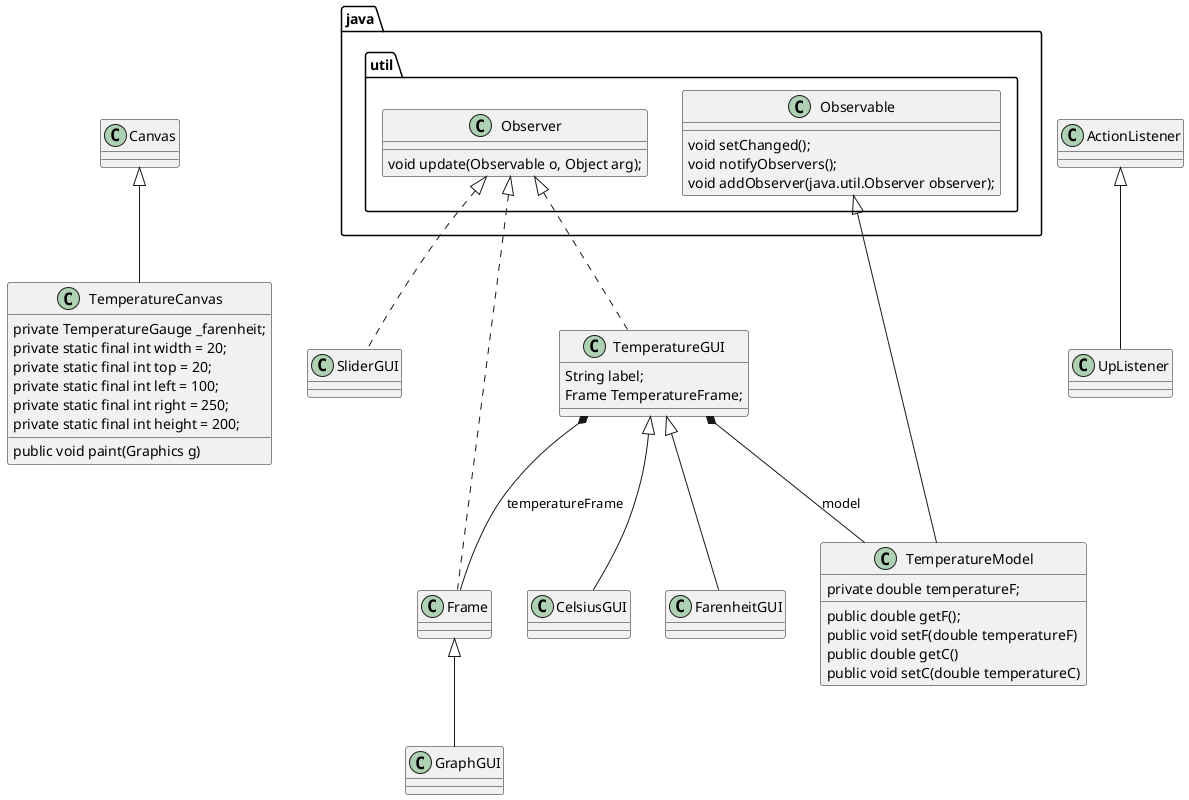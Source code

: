 @startuml Diagramme de classe

class java.util.Observer {
     void update(Observable o, Object arg);
}
class java.util.Observable {
    void setChanged();
    void notifyObservers();
    void addObserver(java.util.Observer observer);
}
class TemperatureGUI{
    String label;
    Frame TemperatureFrame;
}

class TemperatureModel{
    public double getF();
    public void setF(double temperatureF)
    public double getC()
    public void setC(double temperatureC)
    private double temperatureF;
}

Class TemperatureCanvas{
    private TemperatureGauge _farenheit;
	private static final int width = 20;
	private static final int top = 20;
	private static final int left = 100;
	private static final int right = 250;
	private static final int height = 200;
    public void paint(Graphics g)
}

TemperatureGUI *-- TemperatureModel: model
TemperatureGUI *-- Frame: temperatureFrame

UpListener --up|> ActionListener

CelsiusGUI --up|> TemperatureGUI
FarenheitGUI --up|> TemperatureGUI

GraphGUI --up|> Frame 
 
TemperatureCanvas --up|> Canvas

TemperatureModel --up|> java.util.Observable

SliderGUI .-up|> java.util.Observer
TemperatureGUI .-up|> java.util.Observer
Frame .-up|>  java.util.Observer



@enduml

@startuml Diagramme de séquence
skinparam Style strictuml
title Diagramme séquence MVCTempConvert
actor main
participant "temperature:TemperatureModel" as TemperatureModel
participant FarenheitGUI
participant TemperatureGUI
participant "temperatureFrame:Frame" as Frame
participant "display:TextField" as TextField
participant "buttons:Panel" as Panel
participant "upButton:Button" as upButton
participant "downButton:Button" as downButton


main -> TemperatureModel **: temperature = new()
main -> FarenheitGUI **: new(temperature, 100,100)
FarenheitGUI -> TemperatureGUI **: new(model, h,v)


TemperatureGUI -> Frame **: temperatureFrame = new(String label)
TemperatureGUI -> TextField **: display = new()
TemperatureGUI -> upButton **: upButton = new(String label)
TemperatureGUI -> downButton **: downButton = new(String label)
TemperatureGUI -> Label **: label = new(label)
TemperatureGUI -> Frame: add(String position, label)
TemperatureGUI -> Frame: add(String position, display)
TemperatureGUI -> Panel **: buttons = new()
TemperatureGUI -> Panel: add(upButton);
TemperatureGUI -> Panel: add(downButton);
TemperatureGUI -> Frame: add(position,buttons);
participant "closeListener:CloseListener" as closeListener
TemperatureGUI -> closeListener**: new()
TemperatureGUI -> Frame: addWindowListener(closeListener)
TemperatureGUI -> TemperatureModel: addObserver(this)
TemperatureGUI -> Frame: setSize(200,100);
TemperatureGUI -> Frame: setLocation(h, v);
TemperatureGUI -> Frame: setVisible(true);


FarenheitGUI -> TemperatureGUI : setDisplay(string temperatureF)
participant "upListener:UpListener" as upListener
participant "downListener:UpListener" as downListener
FarenheitGUI -> upListener**: new()
FarenheitGUI -> downListener**: new()
FarenheitGUI -> TemperatureGUI : addUpListener(upListener)
FarenheitGUI -> TemperatureGUI : addUpListener(downListener)
participant "displayListener:DisplayListener" as displayListener
FarenheitGUI -> displayListener**: new()
FarenheitGUI -> TemperatureGUI : addDisplayListener(displayListener)

main -> CelsiusGUI **: new(temperature, 100,100)
main -> GraphGUI **: new(temperature, 100,100)
main -> SliderGUI **: new(temperature, 100,100)
@enduml
